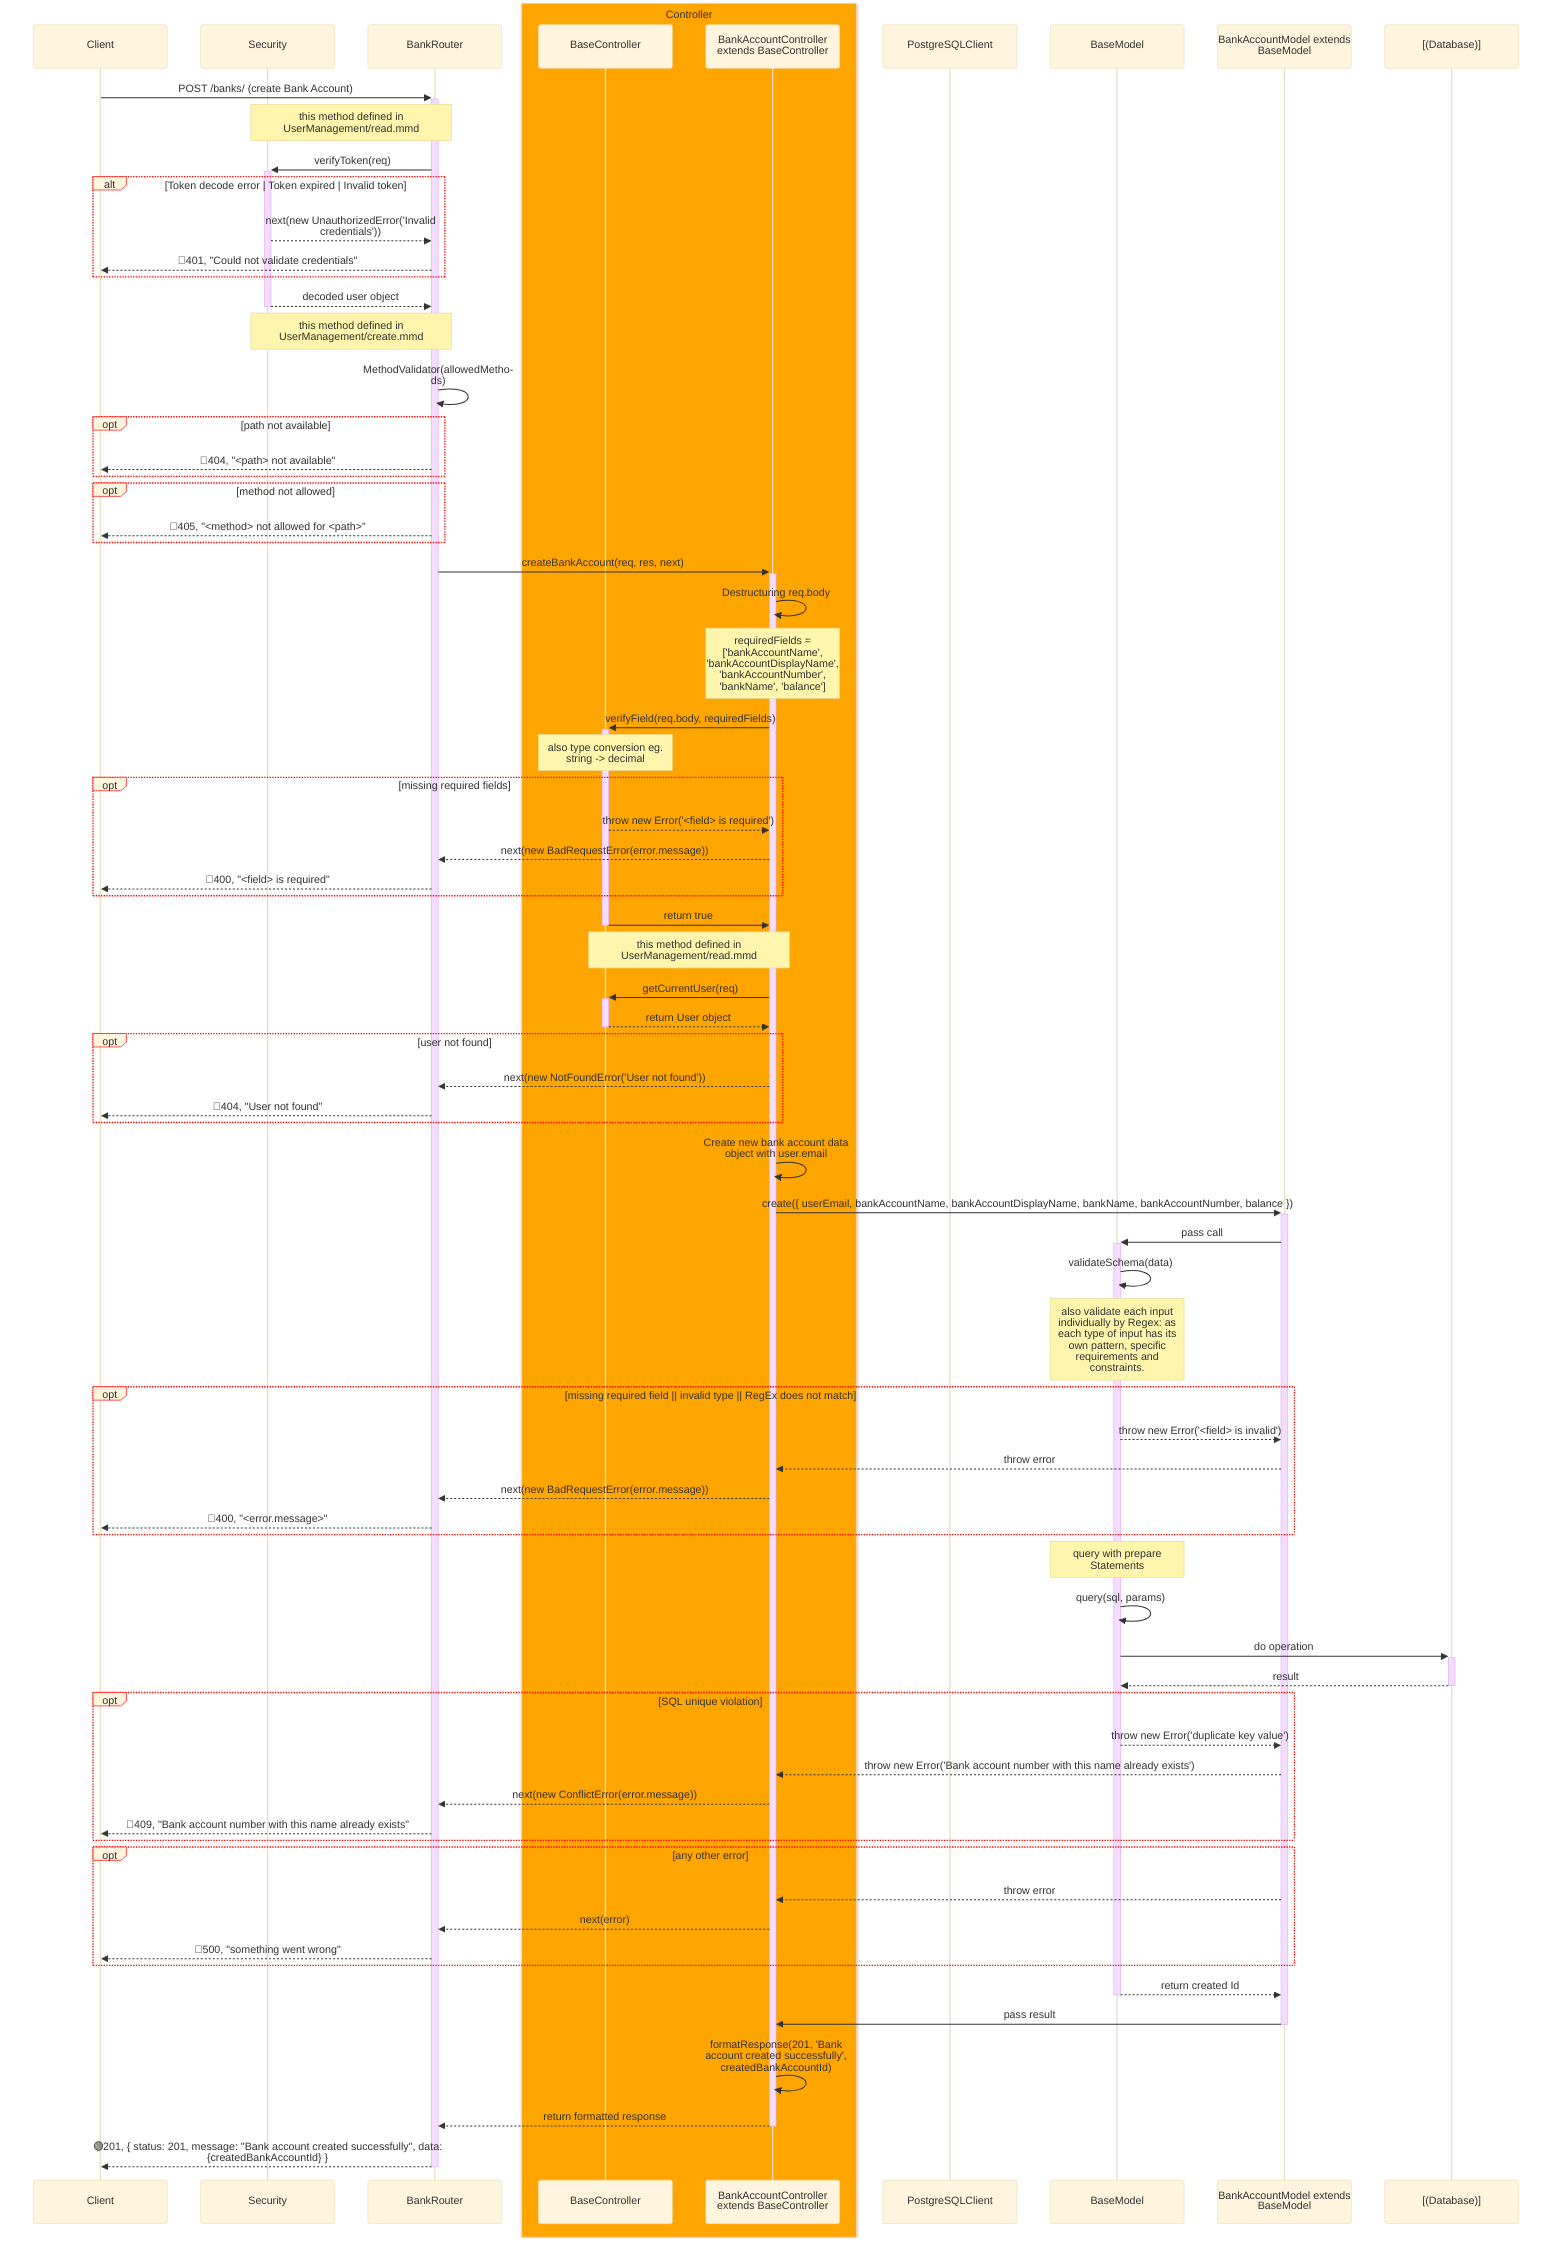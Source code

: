 %%{
    init: {
        "theme":"base",
        "themeVariables": {
            'labelBoxBorderColor': '#ff0000'
        },
        "sequence": { 
            "wrap": true, 
            "width": 200 
        } 
    }
}%%
sequenceDiagram
    participant Client
    participant Sec as Security
    participant Router as BankRouter
    box orange Controller
        participant BaseCont as BaseController
        participant Cont as BankAccountController extends BaseController
    end
    participant PGClient as PostgreSQLClient
    participant BaseModel as BaseModel 
    participant Model as BankAccountModel extends BaseModel
    participant DB as [(Database)]

    Client->>+Router: POST /banks/ (create Bank Account)
    Note over Sec, Router: this method defined in UserManagement/read.mmd
    Router->>+Sec: verifyToken(req)
    alt Token decode error | Token expired | Invalid token
        Sec-->>Router: next(new UnauthorizedError('Invalid credentials'))
        Router-->>Client: 🔴401, "Could not validate credentials"
    end
    Sec-->>-Router: decoded user object 

    Note over Sec, Router: this method defined in UserManagement/create.mmd
    Router->>Router: MethodValidator(allowedMethods)
    opt path not available
        Router-->>Client: 🔴404, "<path> not available"
    end
    opt method not allowed
        Router-->>Client: 🔴405, "<method> not allowed for <path>"
    end
    
    Router->>+Cont: createBankAccount(req, res, next)
    Cont->>Cont: Destructuring req.body
    Note over Cont: requiredFields = ['bankAccountName', 'bankAccountDisplayName', 'bankAccountNumber', 'bankName', 'balance']
    Cont->>+BaseCont: verifyField(req.body, requiredFields)
    Note over BaseCont: also type conversion eg. string -> decimal
    opt missing required fields
        BaseCont-->>Cont: throw new Error('<field> is required')
        Cont-->>Router: next(new BadRequestError(error.message))
        Router-->>Client: 🔴400, "<field> is required"
    end
    BaseCont->>-Cont: return true
    
    Note over Cont, BaseCont: this method defined in UserManagement/read.mmd
    Cont->>+BaseCont: getCurrentUser(req)
    BaseCont-->>-Cont: return User object
    opt user not found
        Cont-->>Router: next(new NotFoundError('User not found'))
        Router-->>Client: 🔴404, "User not found"
    end
    
    Cont->>Cont: Create new bank account data object with user.email
    Cont->>+Model: create({ userEmail, bankAccountName, bankAccountDisplayName, bankName, bankAccountNumber, balance })
    Model->>+BaseModel: pass call
    BaseModel->>BaseModel: validateSchema(data) 
    Note over BaseModel: also validate each input individually by Regex: as each type of input has its own pattern, specific requirements and constraints.
    opt missing required field || invalid type || RegEx does not match
        BaseModel-->>Model: throw new Error('<field> is invalid')
        Model-->>Cont: throw error
        Cont-->>Router: next(new BadRequestError(error.message))
        Router-->>Client: 🔴400, "<error.message>"
    end

    Note over BaseModel: query with prepare Statements
    BaseModel->>BaseModel: query(sql, params)
    BaseModel->>+DB: do operation
    DB-->>-BaseModel: result
    opt SQL unique violation
        BaseModel-->>Model: throw new Error('duplicate key value')
        Model-->>Cont: throw new Error('Bank account number with this name already exists')
        Cont-->>Router: next(new ConflictError(error.message))
        Router-->>Client: 🔴409, "Bank account number with this name already exists"
    end
    opt any other error
       Model-->>Cont: throw error
       Cont-->>Router: next(error)
       Router-->>Client: 🔴500, "something went wrong"
    end
    BaseModel-->>-Model: return created Id

    Model->>-Cont: pass result
    Cont->>Cont: formatResponse(201, 'Bank account created successfully', createdBankAccountId)
    Cont-->>-Router: return formatted response
    Router-->>-Client: 🟢201, { status: 201, message: "Bank account created successfully", data: {createdBankAccountId} }